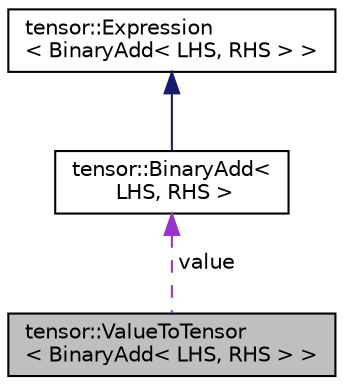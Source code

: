 digraph "tensor::ValueToTensor&lt; BinaryAdd&lt; LHS, RHS &gt; &gt;"
{
  edge [fontname="Helvetica",fontsize="10",labelfontname="Helvetica",labelfontsize="10"];
  node [fontname="Helvetica",fontsize="10",shape=record];
  Node1 [label="tensor::ValueToTensor\l\< BinaryAdd\< LHS, RHS \> \>",height=0.2,width=0.4,color="black", fillcolor="grey75", style="filled", fontcolor="black"];
  Node2 -> Node1 [dir="back",color="darkorchid3",fontsize="10",style="dashed",label=" value" ,fontname="Helvetica"];
  Node2 [label="tensor::BinaryAdd\<\l LHS, RHS \>",height=0.2,width=0.4,color="black", fillcolor="white", style="filled",URL="$classtensor_1_1BinaryAdd.html"];
  Node3 -> Node2 [dir="back",color="midnightblue",fontsize="10",style="solid",fontname="Helvetica"];
  Node3 [label="tensor::Expression\l\< BinaryAdd\< LHS, RHS \> \>",height=0.2,width=0.4,color="black", fillcolor="white", style="filled",URL="$structtensor_1_1Expression.html"];
}
